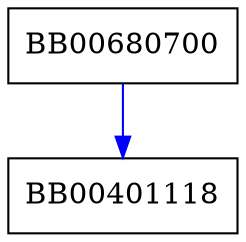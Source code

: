 digraph param_cmp {
  node [shape="box"];
  graph [splines=ortho];
  BB00680700 -> BB00401118 [color="blue"];
}